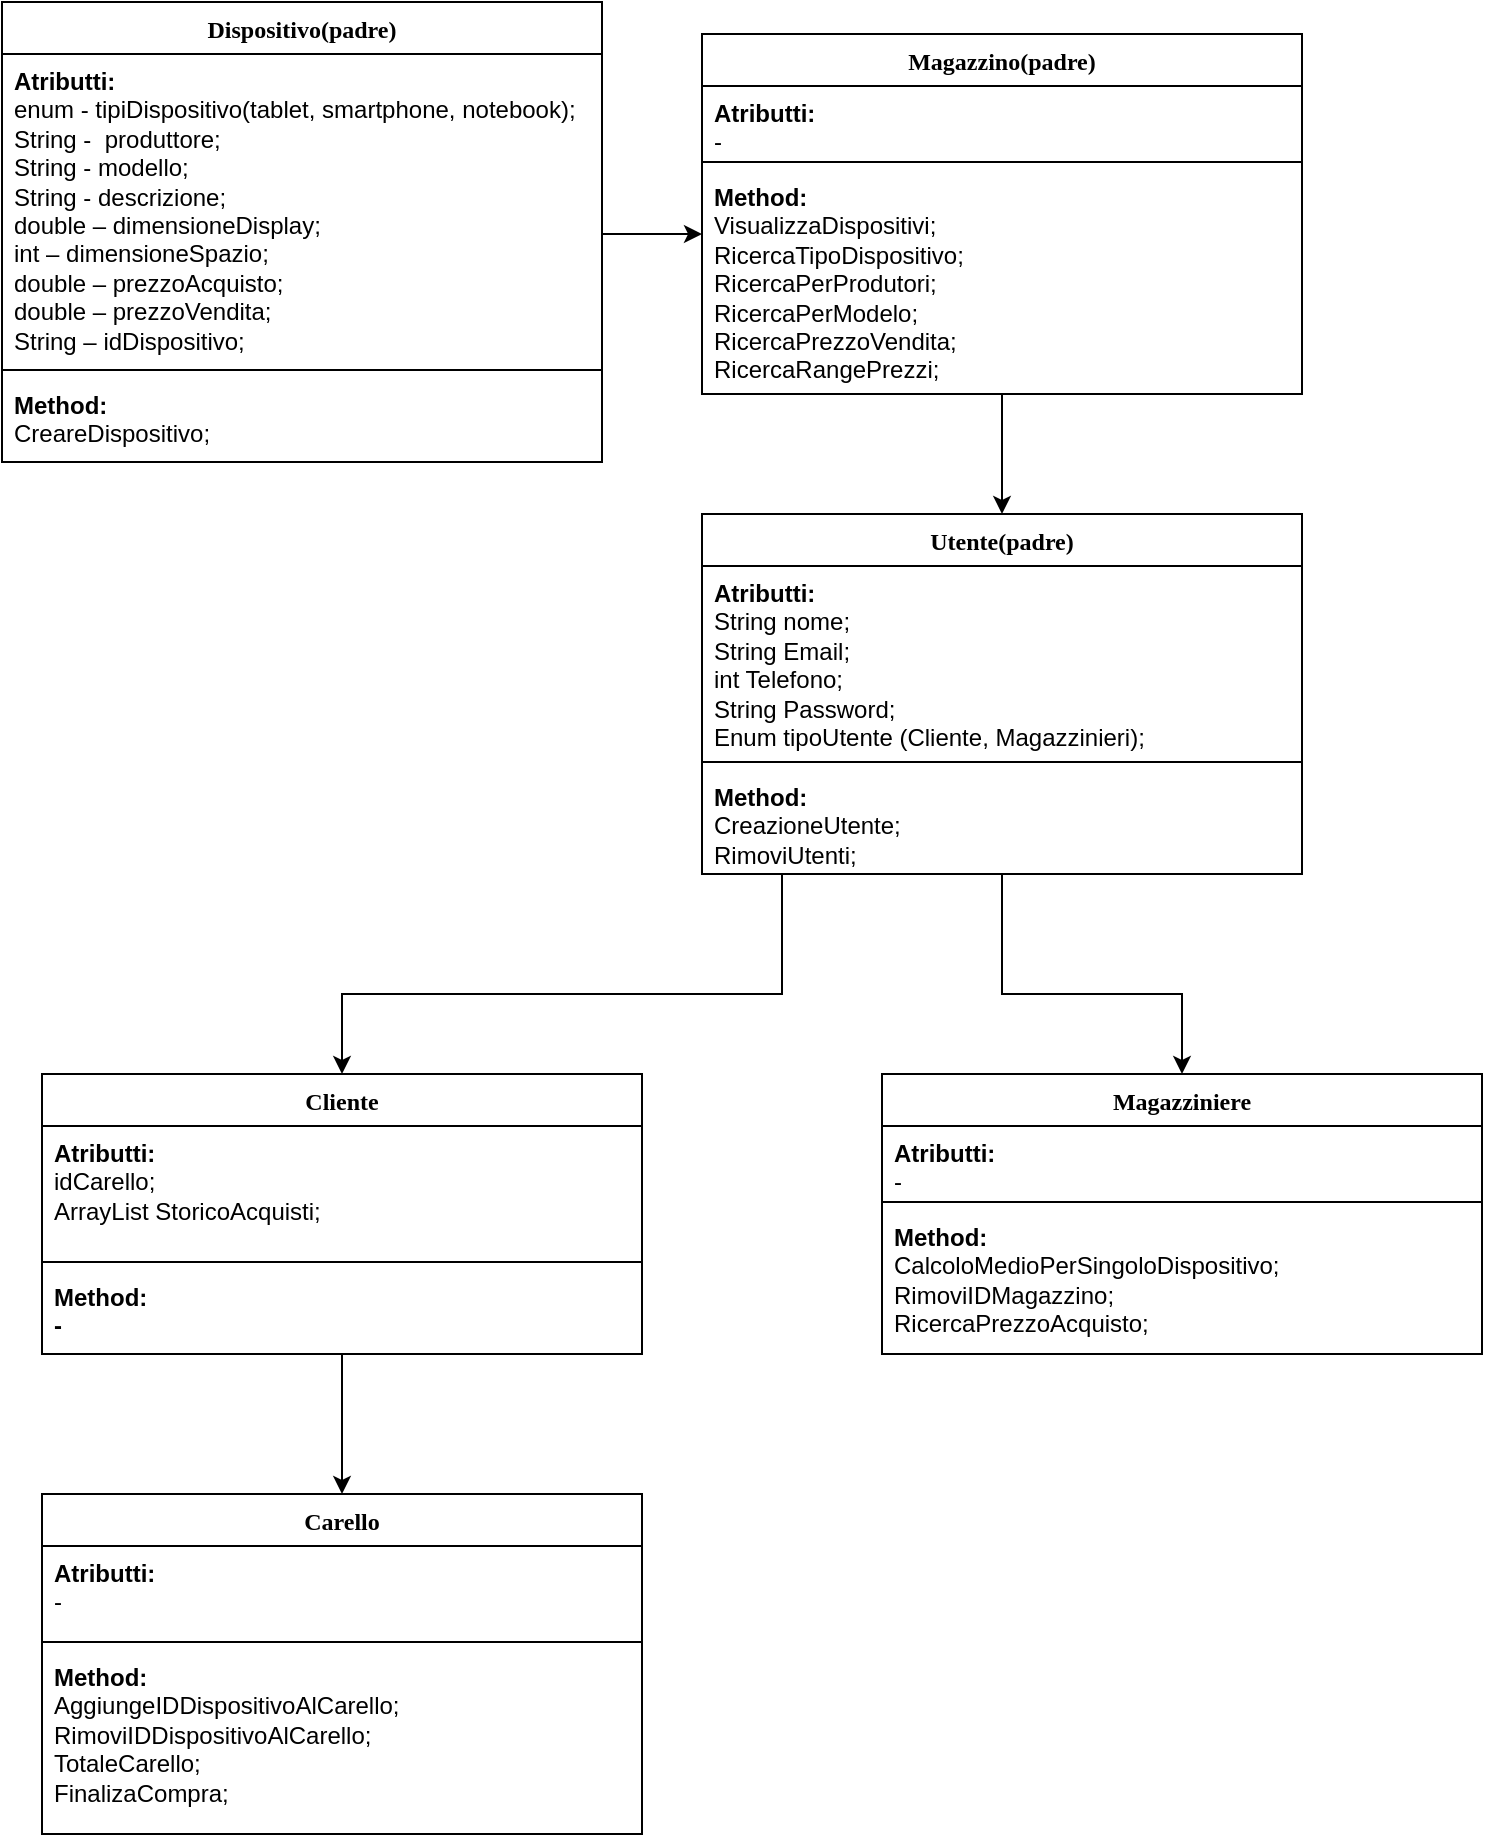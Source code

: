 <mxfile version="24.5.4" type="github">
  <diagram id="C5RBs43oDa-KdzZeNtuy" name="Page-1">
    <mxGraphModel dx="3341" dy="1240" grid="1" gridSize="10" guides="1" tooltips="1" connect="1" arrows="1" fold="1" page="1" pageScale="1" pageWidth="827" pageHeight="1169" math="0" shadow="0">
      <root>
        <mxCell id="WIyWlLk6GJQsqaUBKTNV-0" />
        <mxCell id="WIyWlLk6GJQsqaUBKTNV-1" parent="WIyWlLk6GJQsqaUBKTNV-0" />
        <mxCell id="LFuUjHjW0SBnYXP0ggwj-48" style="edgeStyle=orthogonalEdgeStyle;rounded=0;orthogonalLoop=1;jettySize=auto;html=1;" edge="1" parent="WIyWlLk6GJQsqaUBKTNV-1" source="LFuUjHjW0SBnYXP0ggwj-4" target="LFuUjHjW0SBnYXP0ggwj-24">
          <mxGeometry relative="1" as="geometry" />
        </mxCell>
        <mxCell id="LFuUjHjW0SBnYXP0ggwj-4" value="&lt;font face=&quot;Lucida Console&quot;&gt;Magazzino(&lt;/font&gt;&lt;span style=&quot;font-family: &amp;quot;Lucida Console&amp;quot;;&quot;&gt;padre)&lt;/span&gt;" style="swimlane;fontStyle=1;align=center;verticalAlign=top;childLayout=stackLayout;horizontal=1;startSize=26;horizontalStack=0;resizeParent=1;resizeParentMax=0;resizeLast=0;collapsible=1;marginBottom=0;whiteSpace=wrap;html=1;" vertex="1" parent="WIyWlLk6GJQsqaUBKTNV-1">
          <mxGeometry x="-433" y="143" width="300" height="180" as="geometry">
            <mxRectangle x="30" y="250" width="100" height="30" as="alternateBounds" />
          </mxGeometry>
        </mxCell>
        <mxCell id="LFuUjHjW0SBnYXP0ggwj-5" value="&lt;b&gt;Atributti:&lt;/b&gt;&lt;div&gt;-&lt;/div&gt;" style="text;strokeColor=none;fillColor=none;align=left;verticalAlign=top;spacingLeft=4;spacingRight=4;overflow=hidden;rotatable=0;points=[[0,0.5],[1,0.5]];portConstraint=eastwest;whiteSpace=wrap;html=1;" vertex="1" parent="LFuUjHjW0SBnYXP0ggwj-4">
          <mxGeometry y="26" width="300" height="34" as="geometry" />
        </mxCell>
        <mxCell id="LFuUjHjW0SBnYXP0ggwj-6" value="" style="line;strokeWidth=1;fillColor=none;align=left;verticalAlign=middle;spacingTop=-1;spacingLeft=3;spacingRight=3;rotatable=0;labelPosition=right;points=[];portConstraint=eastwest;strokeColor=inherit;" vertex="1" parent="LFuUjHjW0SBnYXP0ggwj-4">
          <mxGeometry y="60" width="300" height="8" as="geometry" />
        </mxCell>
        <mxCell id="LFuUjHjW0SBnYXP0ggwj-7" value="&lt;b&gt;Method:&amp;nbsp;&lt;/b&gt;&lt;div&gt;VisualizzaDispositivi;&amp;nbsp;&lt;br&gt;RicercaTipoDispositivo;&amp;nbsp;&lt;br&gt;RicercaPerProdutori;&amp;nbsp;&lt;br&gt;RicercaPerModelo;&amp;nbsp;&lt;br&gt;RicercaPrezzoVendita;&lt;br&gt;RicercaRangePrezzi;&amp;nbsp;&lt;br&gt;&lt;/div&gt;" style="text;strokeColor=none;fillColor=none;align=left;verticalAlign=top;spacingLeft=4;spacingRight=4;overflow=hidden;rotatable=0;points=[[0,0.5],[1,0.5]];portConstraint=eastwest;whiteSpace=wrap;html=1;" vertex="1" parent="LFuUjHjW0SBnYXP0ggwj-4">
          <mxGeometry y="68" width="300" height="112" as="geometry" />
        </mxCell>
        <mxCell id="LFuUjHjW0SBnYXP0ggwj-43" style="edgeStyle=orthogonalEdgeStyle;rounded=0;orthogonalLoop=1;jettySize=auto;html=1;" edge="1" parent="WIyWlLk6GJQsqaUBKTNV-1" source="LFuUjHjW0SBnYXP0ggwj-14" target="LFuUjHjW0SBnYXP0ggwj-7">
          <mxGeometry relative="1" as="geometry">
            <Array as="points">
              <mxPoint x="-443" y="243" />
              <mxPoint x="-443" y="243" />
            </Array>
          </mxGeometry>
        </mxCell>
        <mxCell id="LFuUjHjW0SBnYXP0ggwj-14" value="&lt;font face=&quot;Lucida Console&quot;&gt;Dispositivo(padre)&lt;/font&gt;" style="swimlane;fontStyle=1;align=center;verticalAlign=top;childLayout=stackLayout;horizontal=1;startSize=26;horizontalStack=0;resizeParent=1;resizeParentMax=0;resizeLast=0;collapsible=1;marginBottom=0;whiteSpace=wrap;html=1;" vertex="1" parent="WIyWlLk6GJQsqaUBKTNV-1">
          <mxGeometry x="-783" y="127" width="300" height="230" as="geometry">
            <mxRectangle x="30" y="250" width="100" height="30" as="alternateBounds" />
          </mxGeometry>
        </mxCell>
        <mxCell id="LFuUjHjW0SBnYXP0ggwj-15" value="&lt;b&gt;Atributti:&lt;/b&gt;&lt;div&gt;&lt;div&gt;enum - tipiDispositivo(tablet, smartphone, notebook);&amp;nbsp;&lt;/div&gt;&lt;div&gt;&lt;span style=&quot;background-color: initial;&quot;&gt;String -&amp;nbsp; produttore;&amp;nbsp;&lt;/span&gt;&lt;/div&gt;&lt;div&gt;String - modello;&amp;nbsp;&lt;/div&gt;&lt;div&gt;String - descrizione;&amp;nbsp;&lt;/div&gt;&lt;div&gt;double – dimensioneDisplay;&amp;nbsp;&lt;/div&gt;&lt;div&gt;int – dimensioneSpazio;&amp;nbsp;&lt;/div&gt;&lt;div&gt;double – prezzoAcquisto;&amp;nbsp;&lt;/div&gt;&lt;div&gt;double – prezzoVendita;&amp;nbsp;&lt;/div&gt;&lt;div&gt;String – idDispositivo;&amp;nbsp;&lt;/div&gt;&lt;/div&gt;" style="text;strokeColor=none;fillColor=none;align=left;verticalAlign=top;spacingLeft=4;spacingRight=4;overflow=hidden;rotatable=0;points=[[0,0.5],[1,0.5]];portConstraint=eastwest;whiteSpace=wrap;html=1;" vertex="1" parent="LFuUjHjW0SBnYXP0ggwj-14">
          <mxGeometry y="26" width="300" height="154" as="geometry" />
        </mxCell>
        <mxCell id="LFuUjHjW0SBnYXP0ggwj-16" value="" style="line;strokeWidth=1;fillColor=none;align=left;verticalAlign=middle;spacingTop=-1;spacingLeft=3;spacingRight=3;rotatable=0;labelPosition=right;points=[];portConstraint=eastwest;strokeColor=inherit;" vertex="1" parent="LFuUjHjW0SBnYXP0ggwj-14">
          <mxGeometry y="180" width="300" height="8" as="geometry" />
        </mxCell>
        <mxCell id="LFuUjHjW0SBnYXP0ggwj-17" value="&lt;b&gt;Method:&amp;nbsp;&lt;/b&gt;&lt;div&gt;CreareDispositivo;&amp;nbsp;&lt;br&gt;&lt;/div&gt;" style="text;strokeColor=none;fillColor=none;align=left;verticalAlign=top;spacingLeft=4;spacingRight=4;overflow=hidden;rotatable=0;points=[[0,0.5],[1,0.5]];portConstraint=eastwest;whiteSpace=wrap;html=1;" vertex="1" parent="LFuUjHjW0SBnYXP0ggwj-14">
          <mxGeometry y="188" width="300" height="42" as="geometry" />
        </mxCell>
        <mxCell id="LFuUjHjW0SBnYXP0ggwj-18" value="&lt;font face=&quot;Lucida Console&quot;&gt;Carello&lt;/font&gt;" style="swimlane;fontStyle=1;align=center;verticalAlign=top;childLayout=stackLayout;horizontal=1;startSize=26;horizontalStack=0;resizeParent=1;resizeParentMax=0;resizeLast=0;collapsible=1;marginBottom=0;whiteSpace=wrap;html=1;" vertex="1" parent="WIyWlLk6GJQsqaUBKTNV-1">
          <mxGeometry x="-763" y="873" width="300" height="170" as="geometry">
            <mxRectangle x="30" y="250" width="100" height="30" as="alternateBounds" />
          </mxGeometry>
        </mxCell>
        <mxCell id="LFuUjHjW0SBnYXP0ggwj-19" value="&lt;b&gt;Atributti:&lt;/b&gt;&lt;div&gt;-&lt;/div&gt;" style="text;strokeColor=none;fillColor=none;align=left;verticalAlign=top;spacingLeft=4;spacingRight=4;overflow=hidden;rotatable=0;points=[[0,0.5],[1,0.5]];portConstraint=eastwest;whiteSpace=wrap;html=1;" vertex="1" parent="LFuUjHjW0SBnYXP0ggwj-18">
          <mxGeometry y="26" width="300" height="44" as="geometry" />
        </mxCell>
        <mxCell id="LFuUjHjW0SBnYXP0ggwj-20" value="" style="line;strokeWidth=1;fillColor=none;align=left;verticalAlign=middle;spacingTop=-1;spacingLeft=3;spacingRight=3;rotatable=0;labelPosition=right;points=[];portConstraint=eastwest;strokeColor=inherit;" vertex="1" parent="LFuUjHjW0SBnYXP0ggwj-18">
          <mxGeometry y="70" width="300" height="8" as="geometry" />
        </mxCell>
        <mxCell id="LFuUjHjW0SBnYXP0ggwj-21" value="&lt;b&gt;Method:&amp;nbsp;&lt;/b&gt;&lt;div&gt;&lt;div&gt;AggiungeIDDispositivoAlCarello;&lt;/div&gt;&lt;div&gt;RimoviIDDispositivoAlCarello;&amp;nbsp;&lt;/div&gt;&lt;div&gt;TotaleCarello;&amp;nbsp;&lt;/div&gt;&lt;div&gt;FinalizaCompra;&amp;nbsp;&lt;/div&gt;&lt;/div&gt;" style="text;strokeColor=none;fillColor=none;align=left;verticalAlign=top;spacingLeft=4;spacingRight=4;overflow=hidden;rotatable=0;points=[[0,0.5],[1,0.5]];portConstraint=eastwest;whiteSpace=wrap;html=1;" vertex="1" parent="LFuUjHjW0SBnYXP0ggwj-18">
          <mxGeometry y="78" width="300" height="92" as="geometry" />
        </mxCell>
        <mxCell id="LFuUjHjW0SBnYXP0ggwj-49" style="edgeStyle=orthogonalEdgeStyle;rounded=0;orthogonalLoop=1;jettySize=auto;html=1;" edge="1" parent="WIyWlLk6GJQsqaUBKTNV-1" source="LFuUjHjW0SBnYXP0ggwj-24" target="LFuUjHjW0SBnYXP0ggwj-28">
          <mxGeometry relative="1" as="geometry">
            <Array as="points">
              <mxPoint x="-393" y="623" />
              <mxPoint x="-613" y="623" />
            </Array>
          </mxGeometry>
        </mxCell>
        <mxCell id="LFuUjHjW0SBnYXP0ggwj-56" style="edgeStyle=orthogonalEdgeStyle;rounded=0;orthogonalLoop=1;jettySize=auto;html=1;entryX=0.5;entryY=0;entryDx=0;entryDy=0;" edge="1" parent="WIyWlLk6GJQsqaUBKTNV-1" source="LFuUjHjW0SBnYXP0ggwj-24" target="LFuUjHjW0SBnYXP0ggwj-34">
          <mxGeometry relative="1" as="geometry">
            <Array as="points">
              <mxPoint x="-283" y="623" />
              <mxPoint x="-193" y="623" />
            </Array>
          </mxGeometry>
        </mxCell>
        <mxCell id="LFuUjHjW0SBnYXP0ggwj-24" value="&lt;font face=&quot;Lucida Console&quot;&gt;Utente(padre)&lt;/font&gt;" style="swimlane;fontStyle=1;align=center;verticalAlign=top;childLayout=stackLayout;horizontal=1;startSize=26;horizontalStack=0;resizeParent=1;resizeParentMax=0;resizeLast=0;collapsible=1;marginBottom=0;whiteSpace=wrap;html=1;" vertex="1" parent="WIyWlLk6GJQsqaUBKTNV-1">
          <mxGeometry x="-433" y="383" width="300" height="180" as="geometry">
            <mxRectangle x="30" y="250" width="100" height="30" as="alternateBounds" />
          </mxGeometry>
        </mxCell>
        <mxCell id="LFuUjHjW0SBnYXP0ggwj-25" value="&lt;b&gt;Atributti:&lt;/b&gt;&lt;div&gt;String nome;&amp;nbsp;&lt;/div&gt;&lt;div&gt;String Email;&lt;/div&gt;&lt;div&gt;int Telefono;&amp;nbsp;&lt;/div&gt;&lt;div&gt;String Password;&amp;nbsp;&lt;/div&gt;&lt;div&gt;&lt;span style=&quot;background-color: initial;&quot;&gt;Enum tipoUtente (Cliente, Magazzinieri);&lt;/span&gt;&lt;/div&gt;" style="text;strokeColor=none;fillColor=none;align=left;verticalAlign=top;spacingLeft=4;spacingRight=4;overflow=hidden;rotatable=0;points=[[0,0.5],[1,0.5]];portConstraint=eastwest;whiteSpace=wrap;html=1;" vertex="1" parent="LFuUjHjW0SBnYXP0ggwj-24">
          <mxGeometry y="26" width="300" height="94" as="geometry" />
        </mxCell>
        <mxCell id="LFuUjHjW0SBnYXP0ggwj-26" value="" style="line;strokeWidth=1;fillColor=none;align=left;verticalAlign=middle;spacingTop=-1;spacingLeft=3;spacingRight=3;rotatable=0;labelPosition=right;points=[];portConstraint=eastwest;strokeColor=inherit;" vertex="1" parent="LFuUjHjW0SBnYXP0ggwj-24">
          <mxGeometry y="120" width="300" height="8" as="geometry" />
        </mxCell>
        <mxCell id="LFuUjHjW0SBnYXP0ggwj-27" value="&lt;b&gt;Method:&amp;nbsp;&lt;/b&gt;&lt;div&gt;&lt;div&gt;&lt;span style=&quot;background-color: initial;&quot;&gt;CreazioneUtente;&amp;nbsp;&lt;/span&gt;&lt;br&gt;&lt;/div&gt;&lt;div&gt;&lt;span style=&quot;background-color: initial;&quot;&gt;RimoviUtenti;&amp;nbsp;&lt;/span&gt;&lt;br&gt;&lt;/div&gt;&lt;/div&gt;" style="text;strokeColor=none;fillColor=none;align=left;verticalAlign=top;spacingLeft=4;spacingRight=4;overflow=hidden;rotatable=0;points=[[0,0.5],[1,0.5]];portConstraint=eastwest;whiteSpace=wrap;html=1;" vertex="1" parent="LFuUjHjW0SBnYXP0ggwj-24">
          <mxGeometry y="128" width="300" height="52" as="geometry" />
        </mxCell>
        <mxCell id="LFuUjHjW0SBnYXP0ggwj-54" style="edgeStyle=orthogonalEdgeStyle;rounded=0;orthogonalLoop=1;jettySize=auto;html=1;" edge="1" parent="WIyWlLk6GJQsqaUBKTNV-1" source="LFuUjHjW0SBnYXP0ggwj-28" target="LFuUjHjW0SBnYXP0ggwj-18">
          <mxGeometry relative="1" as="geometry" />
        </mxCell>
        <mxCell id="LFuUjHjW0SBnYXP0ggwj-28" value="&lt;font face=&quot;Lucida Console&quot;&gt;Cliente&lt;/font&gt;" style="swimlane;fontStyle=1;align=center;verticalAlign=top;childLayout=stackLayout;horizontal=1;startSize=26;horizontalStack=0;resizeParent=1;resizeParentMax=0;resizeLast=0;collapsible=1;marginBottom=0;whiteSpace=wrap;html=1;" vertex="1" parent="WIyWlLk6GJQsqaUBKTNV-1">
          <mxGeometry x="-763" y="663" width="300" height="140" as="geometry">
            <mxRectangle x="30" y="250" width="100" height="30" as="alternateBounds" />
          </mxGeometry>
        </mxCell>
        <mxCell id="LFuUjHjW0SBnYXP0ggwj-29" value="&lt;b&gt;Atributti:&lt;/b&gt;&lt;div&gt;idCarello;&lt;br&gt;&lt;/div&gt;&lt;div&gt;ArrayList StoricoAcquisti;&lt;br&gt;&lt;/div&gt;" style="text;strokeColor=none;fillColor=none;align=left;verticalAlign=top;spacingLeft=4;spacingRight=4;overflow=hidden;rotatable=0;points=[[0,0.5],[1,0.5]];portConstraint=eastwest;whiteSpace=wrap;html=1;" vertex="1" parent="LFuUjHjW0SBnYXP0ggwj-28">
          <mxGeometry y="26" width="300" height="64" as="geometry" />
        </mxCell>
        <mxCell id="LFuUjHjW0SBnYXP0ggwj-30" value="" style="line;strokeWidth=1;fillColor=none;align=left;verticalAlign=middle;spacingTop=-1;spacingLeft=3;spacingRight=3;rotatable=0;labelPosition=right;points=[];portConstraint=eastwest;strokeColor=inherit;" vertex="1" parent="LFuUjHjW0SBnYXP0ggwj-28">
          <mxGeometry y="90" width="300" height="8" as="geometry" />
        </mxCell>
        <mxCell id="LFuUjHjW0SBnYXP0ggwj-31" value="&lt;b&gt;Method:&amp;nbsp;&lt;/b&gt;&lt;div&gt;&lt;b&gt;-&lt;/b&gt;&lt;/div&gt;" style="text;strokeColor=none;fillColor=none;align=left;verticalAlign=top;spacingLeft=4;spacingRight=4;overflow=hidden;rotatable=0;points=[[0,0.5],[1,0.5]];portConstraint=eastwest;whiteSpace=wrap;html=1;" vertex="1" parent="LFuUjHjW0SBnYXP0ggwj-28">
          <mxGeometry y="98" width="300" height="42" as="geometry" />
        </mxCell>
        <mxCell id="LFuUjHjW0SBnYXP0ggwj-34" value="&lt;font face=&quot;Lucida Console&quot;&gt;Magazziniere&lt;/font&gt;" style="swimlane;fontStyle=1;align=center;verticalAlign=top;childLayout=stackLayout;horizontal=1;startSize=26;horizontalStack=0;resizeParent=1;resizeParentMax=0;resizeLast=0;collapsible=1;marginBottom=0;whiteSpace=wrap;html=1;" vertex="1" parent="WIyWlLk6GJQsqaUBKTNV-1">
          <mxGeometry x="-343" y="663" width="300" height="140" as="geometry">
            <mxRectangle x="30" y="250" width="100" height="30" as="alternateBounds" />
          </mxGeometry>
        </mxCell>
        <mxCell id="LFuUjHjW0SBnYXP0ggwj-35" value="&lt;b&gt;Atributti:&lt;/b&gt;&lt;div&gt;-&lt;/div&gt;" style="text;strokeColor=none;fillColor=none;align=left;verticalAlign=top;spacingLeft=4;spacingRight=4;overflow=hidden;rotatable=0;points=[[0,0.5],[1,0.5]];portConstraint=eastwest;whiteSpace=wrap;html=1;" vertex="1" parent="LFuUjHjW0SBnYXP0ggwj-34">
          <mxGeometry y="26" width="300" height="34" as="geometry" />
        </mxCell>
        <mxCell id="LFuUjHjW0SBnYXP0ggwj-36" value="" style="line;strokeWidth=1;fillColor=none;align=left;verticalAlign=middle;spacingTop=-1;spacingLeft=3;spacingRight=3;rotatable=0;labelPosition=right;points=[];portConstraint=eastwest;strokeColor=inherit;" vertex="1" parent="LFuUjHjW0SBnYXP0ggwj-34">
          <mxGeometry y="60" width="300" height="8" as="geometry" />
        </mxCell>
        <mxCell id="LFuUjHjW0SBnYXP0ggwj-37" value="&lt;b&gt;Method:&amp;nbsp;&lt;/b&gt;&lt;div&gt;CalcoloMedioPerSingoloDispositivo;&amp;nbsp;&lt;br&gt;RimoviIDMagazzino;&lt;span style=&quot;background-color: initial;&quot;&gt;&amp;nbsp;&lt;/span&gt;&lt;/div&gt;RicercaPrezzoAcquisto;" style="text;strokeColor=none;fillColor=none;align=left;verticalAlign=top;spacingLeft=4;spacingRight=4;overflow=hidden;rotatable=0;points=[[0,0.5],[1,0.5]];portConstraint=eastwest;whiteSpace=wrap;html=1;" vertex="1" parent="LFuUjHjW0SBnYXP0ggwj-34">
          <mxGeometry y="68" width="300" height="72" as="geometry" />
        </mxCell>
      </root>
    </mxGraphModel>
  </diagram>
</mxfile>
